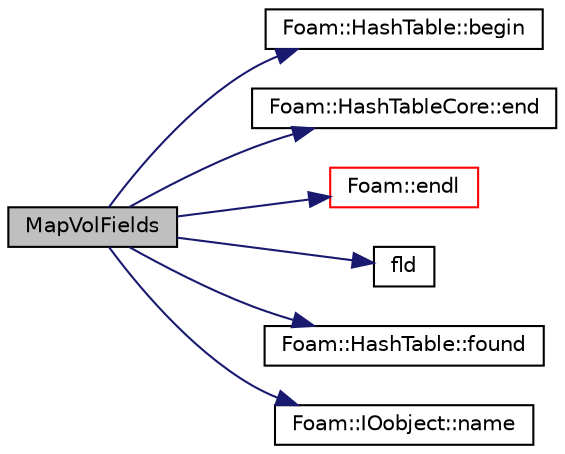 digraph "MapVolFields"
{
  bgcolor="transparent";
  edge [fontname="Helvetica",fontsize="10",labelfontname="Helvetica",labelfontsize="10"];
  node [fontname="Helvetica",fontsize="10",shape=record];
  rankdir="LR";
  Node1 [label="MapVolFields",height=0.2,width=0.4,color="black", fillcolor="grey75", style="filled", fontcolor="black"];
  Node1 -> Node2 [color="midnightblue",fontsize="10",style="solid",fontname="Helvetica"];
  Node2 [label="Foam::HashTable::begin",height=0.2,width=0.4,color="black",URL="$a00976.html#a4718c822b6b0cd47612f37199986753a",tooltip="Iterator set to the beginning of the HashTable. "];
  Node1 -> Node3 [color="midnightblue",fontsize="10",style="solid",fontname="Helvetica"];
  Node3 [label="Foam::HashTableCore::end",height=0.2,width=0.4,color="black",URL="$a00977.html#a540580a296c0ff351686ceb4f27b6fe6",tooltip="iteratorEnd set to beyond the end of any HashTable "];
  Node1 -> Node4 [color="midnightblue",fontsize="10",style="solid",fontname="Helvetica"];
  Node4 [label="Foam::endl",height=0.2,width=0.4,color="red",URL="$a10675.html#a2db8fe02a0d3909e9351bb4275b23ce4",tooltip="Add newline and flush stream. "];
  Node1 -> Node5 [color="midnightblue",fontsize="10",style="solid",fontname="Helvetica"];
  Node5 [label="fld",height=0.2,width=0.4,color="black",URL="$a04236.html#ad4512456f4da706b47fd304150561080"];
  Node1 -> Node6 [color="midnightblue",fontsize="10",style="solid",fontname="Helvetica"];
  Node6 [label="Foam::HashTable::found",height=0.2,width=0.4,color="black",URL="$a00976.html#a3df8044b3c7afb4eb62517f64e85eab6",tooltip="Return true if hashedEntry is found in table. "];
  Node1 -> Node7 [color="midnightblue",fontsize="10",style="solid",fontname="Helvetica"];
  Node7 [label="Foam::IOobject::name",height=0.2,width=0.4,color="black",URL="$a01170.html#a75b72488d2e82151b025744974919d5d",tooltip="Return name. "];
}
